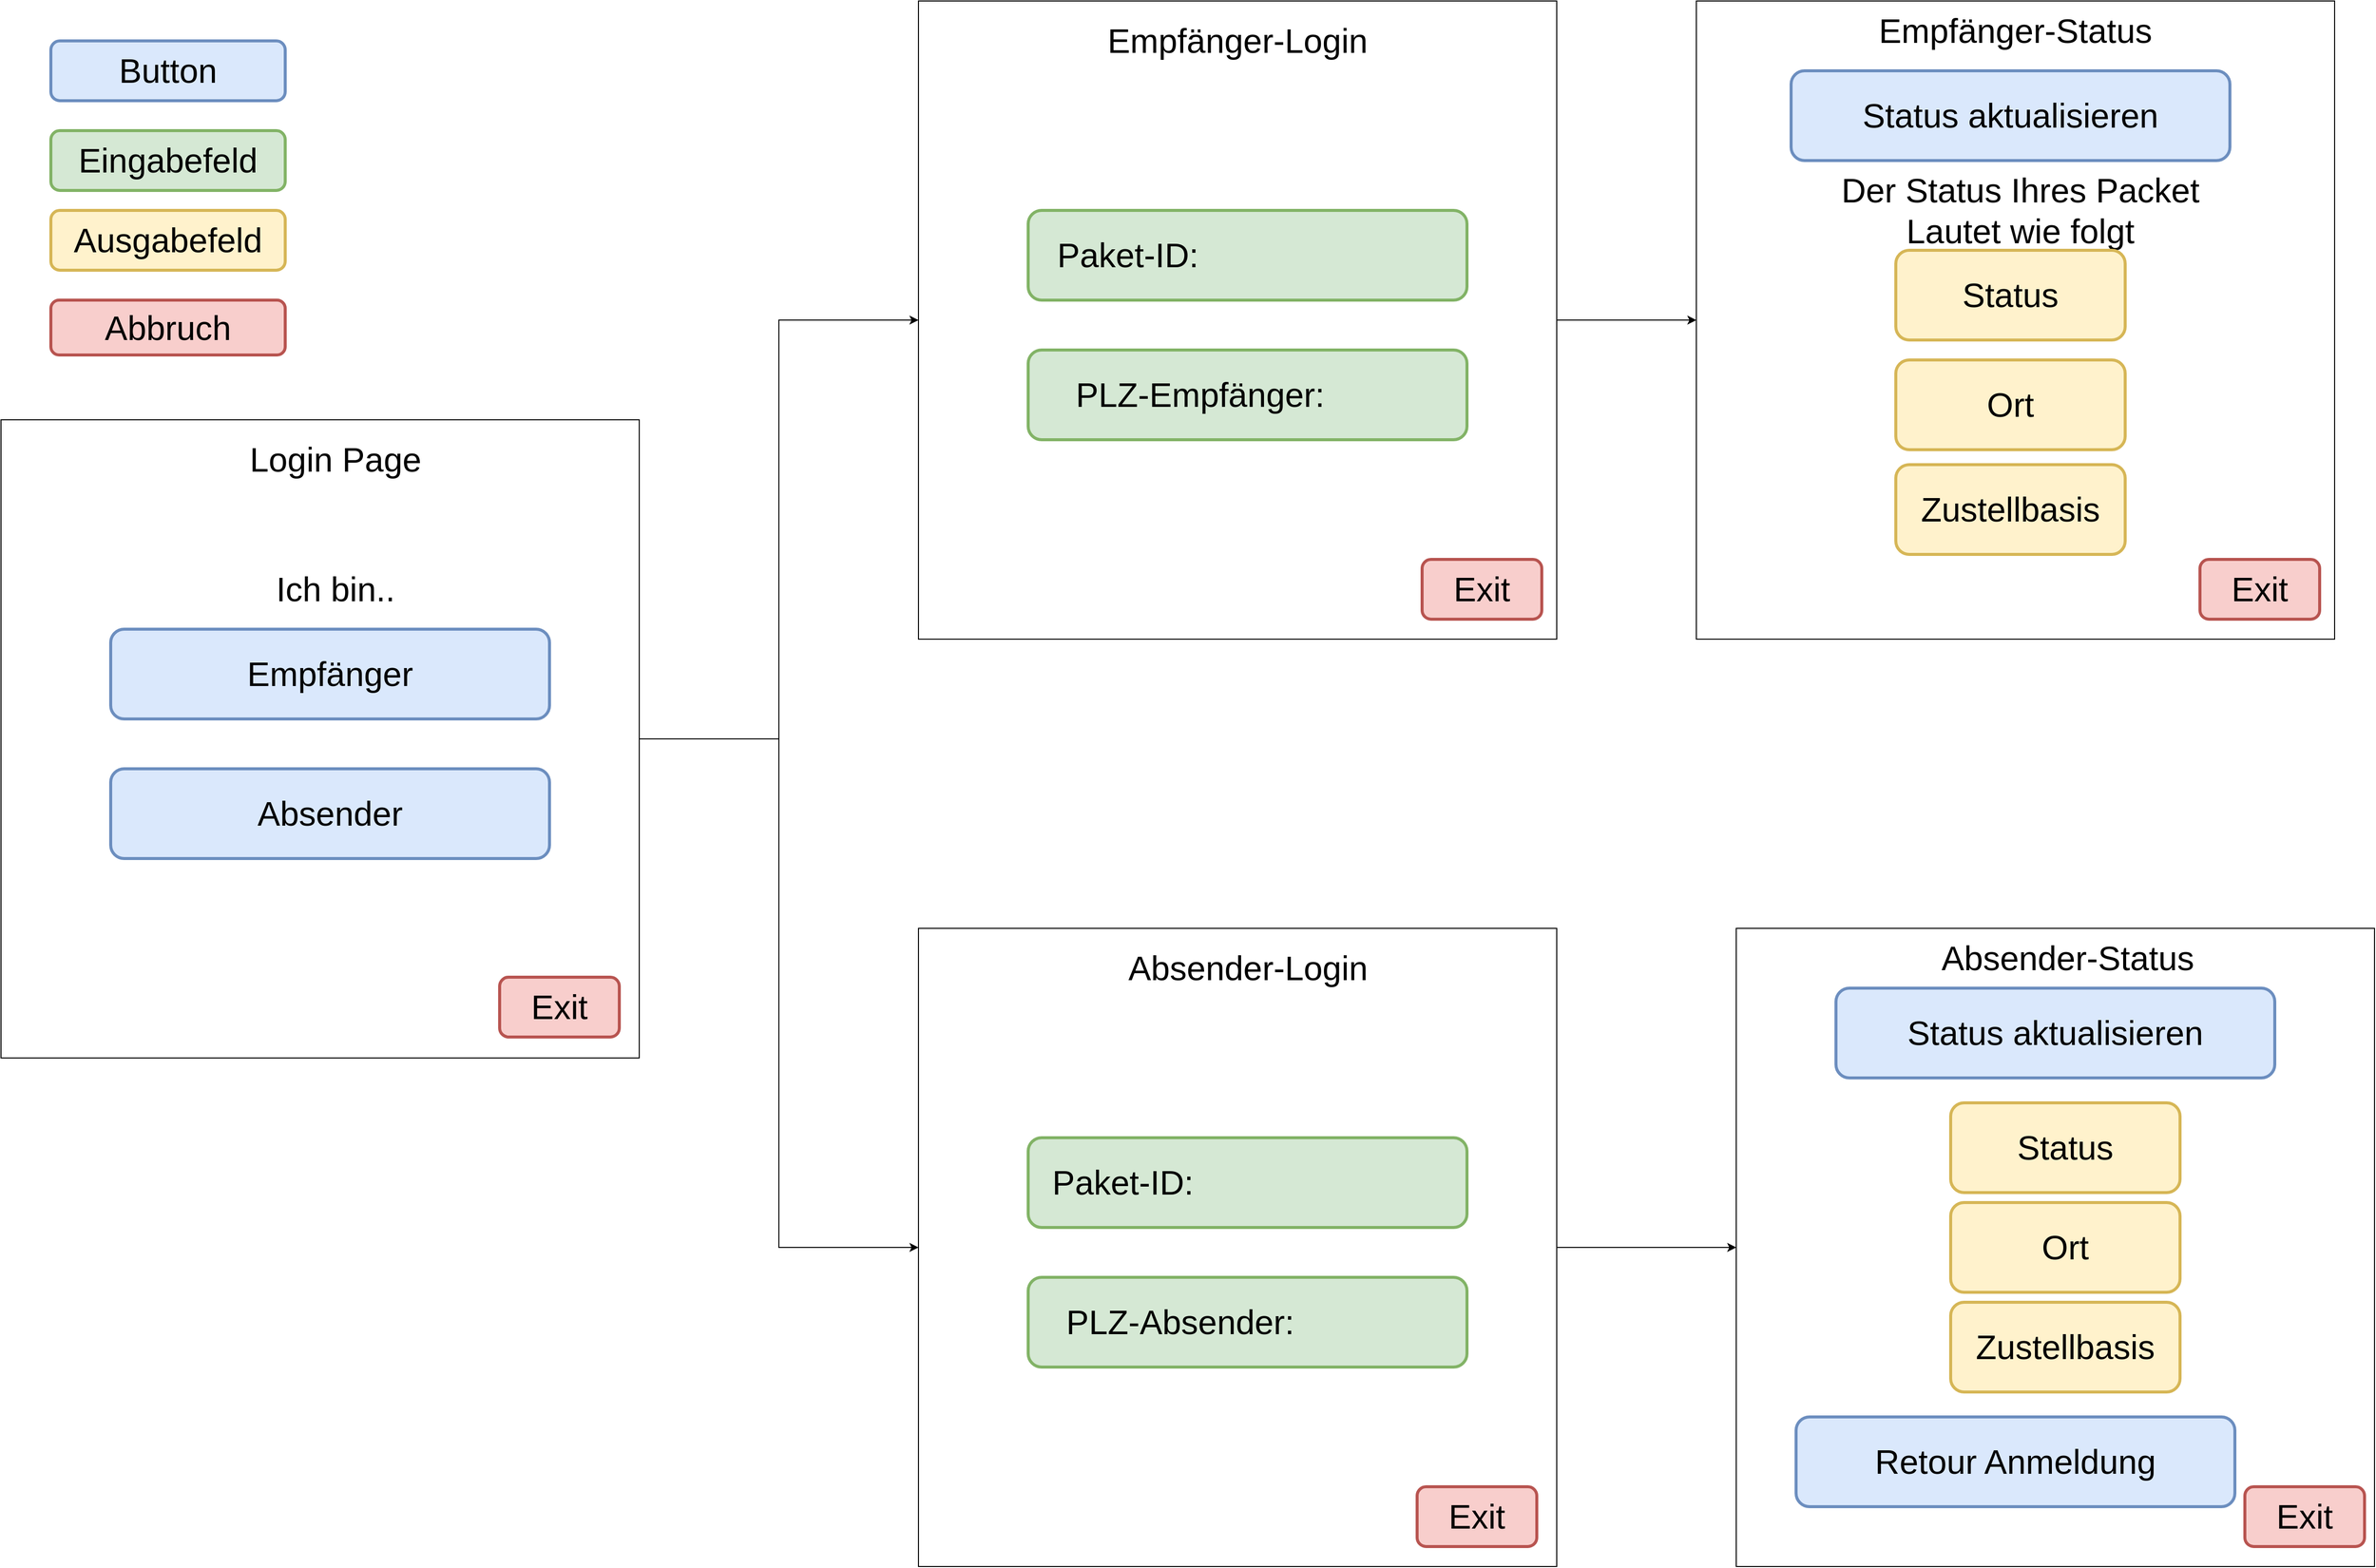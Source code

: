 <mxfile version="14.7.1" type="device"><diagram id="NV6XJRFytmWAiRyclwUn" name="Page-1"><mxGraphModel dx="3760" dy="180" grid="1" gridSize="10" guides="1" tooltips="1" connect="1" arrows="1" fold="1" page="1" pageScale="1" pageWidth="850" pageHeight="1100" math="0" shadow="0"><root><mxCell id="0"/><mxCell id="1" parent="0"/><mxCell id="rU6nm6sjRWrJF02XnuTf-113" value="Button" style="rounded=1;whiteSpace=wrap;html=1;fontSize=34;strokeWidth=3;fillColor=#dae8fc;strokeColor=#6c8ebf;align=center;" vertex="1" parent="1"><mxGeometry x="-580" y="3810" width="235" height="60" as="geometry"/></mxCell><mxCell id="rU6nm6sjRWrJF02XnuTf-114" value="Eingabefeld" style="rounded=1;whiteSpace=wrap;html=1;fontSize=34;strokeWidth=3;fillColor=#d5e8d4;strokeColor=#82b366;align=center;" vertex="1" parent="1"><mxGeometry x="-580" y="3900" width="235" height="60" as="geometry"/></mxCell><mxCell id="rU6nm6sjRWrJF02XnuTf-115" value="Ausgabefeld" style="rounded=1;whiteSpace=wrap;html=1;fontSize=34;strokeWidth=3;fillColor=#fff2cc;strokeColor=#d6b656;align=center;" vertex="1" parent="1"><mxGeometry x="-580" y="3980" width="235" height="60" as="geometry"/></mxCell><mxCell id="rU6nm6sjRWrJF02XnuTf-117" value="Abbruch" style="rounded=1;whiteSpace=wrap;html=1;fontSize=34;strokeWidth=3;fillColor=#f8cecc;strokeColor=#b85450;align=center;" vertex="1" parent="1"><mxGeometry x="-580" y="4070" width="235" height="55" as="geometry"/></mxCell><mxCell id="rU6nm6sjRWrJF02XnuTf-167" value="" style="group" vertex="1" connectable="0" parent="1"><mxGeometry x="-630" y="4190" width="640" height="640" as="geometry"/></mxCell><mxCell id="rU6nm6sjRWrJF02XnuTf-85" value="" style="whiteSpace=wrap;html=1;aspect=fixed;fontSize=34;align=center;" vertex="1" parent="rU6nm6sjRWrJF02XnuTf-167"><mxGeometry width="640" height="640" as="geometry"/></mxCell><mxCell id="rU6nm6sjRWrJF02XnuTf-86" value="Login Page" style="text;html=1;strokeColor=none;fillColor=none;align=center;verticalAlign=middle;whiteSpace=wrap;rounded=0;strokeWidth=3;fontSize=34;" vertex="1" parent="rU6nm6sjRWrJF02XnuTf-167"><mxGeometry x="202.5" y="30" width="265" height="20" as="geometry"/></mxCell><mxCell id="rU6nm6sjRWrJF02XnuTf-87" value="Empfänger" style="rounded=1;whiteSpace=wrap;html=1;fontSize=34;strokeWidth=3;fillColor=#dae8fc;strokeColor=#6c8ebf;align=center;" vertex="1" parent="rU6nm6sjRWrJF02XnuTf-167"><mxGeometry x="110" y="210" width="440" height="90" as="geometry"/></mxCell><mxCell id="rU6nm6sjRWrJF02XnuTf-88" value="Absender" style="rounded=1;whiteSpace=wrap;html=1;fontSize=34;strokeWidth=3;fillColor=#dae8fc;strokeColor=#6c8ebf;align=center;" vertex="1" parent="rU6nm6sjRWrJF02XnuTf-167"><mxGeometry x="110" y="350" width="440" height="90" as="geometry"/></mxCell><mxCell id="rU6nm6sjRWrJF02XnuTf-91" value="Ich bin.." style="text;html=1;strokeColor=none;fillColor=none;align=center;verticalAlign=middle;whiteSpace=wrap;rounded=0;fontSize=34;" vertex="1" parent="rU6nm6sjRWrJF02XnuTf-167"><mxGeometry x="252.5" y="160" width="165" height="20" as="geometry"/></mxCell><mxCell id="rU6nm6sjRWrJF02XnuTf-118" value="Exit" style="rounded=1;whiteSpace=wrap;html=1;fontSize=34;strokeWidth=3;fillColor=#f8cecc;strokeColor=#b85450;align=center;" vertex="1" parent="rU6nm6sjRWrJF02XnuTf-167"><mxGeometry x="500" y="559" width="120" height="60" as="geometry"/></mxCell><mxCell id="rU6nm6sjRWrJF02XnuTf-168" value="" style="group" vertex="1" connectable="0" parent="1"><mxGeometry x="290" y="3770" width="640" height="640" as="geometry"/></mxCell><mxCell id="rU6nm6sjRWrJF02XnuTf-93" value="" style="whiteSpace=wrap;html=1;aspect=fixed;fontSize=34;align=center;" vertex="1" parent="rU6nm6sjRWrJF02XnuTf-168"><mxGeometry width="640" height="640" as="geometry"/></mxCell><mxCell id="rU6nm6sjRWrJF02XnuTf-94" value="Empfänger-Login" style="text;html=1;strokeColor=none;fillColor=none;align=center;verticalAlign=middle;whiteSpace=wrap;rounded=0;strokeWidth=3;fontSize=34;" vertex="1" parent="rU6nm6sjRWrJF02XnuTf-168"><mxGeometry x="165" y="30" width="310" height="20" as="geometry"/></mxCell><mxCell id="rU6nm6sjRWrJF02XnuTf-95" value="" style="rounded=1;whiteSpace=wrap;html=1;fontSize=34;strokeWidth=3;fillColor=#d5e8d4;strokeColor=#82b366;align=center;" vertex="1" parent="rU6nm6sjRWrJF02XnuTf-168"><mxGeometry x="110" y="210" width="440" height="90" as="geometry"/></mxCell><mxCell id="rU6nm6sjRWrJF02XnuTf-96" value="" style="rounded=1;whiteSpace=wrap;html=1;fontSize=34;strokeWidth=3;fillColor=#d5e8d4;strokeColor=#82b366;align=center;" vertex="1" parent="rU6nm6sjRWrJF02XnuTf-168"><mxGeometry x="110" y="350" width="440" height="90" as="geometry"/></mxCell><mxCell id="rU6nm6sjRWrJF02XnuTf-97" value="Paket-ID:" style="text;html=1;strokeColor=none;fillColor=none;align=center;verticalAlign=middle;whiteSpace=wrap;rounded=0;strokeWidth=3;fontSize=34;" vertex="1" parent="rU6nm6sjRWrJF02XnuTf-168"><mxGeometry x="135" y="245" width="150" height="20" as="geometry"/></mxCell><mxCell id="rU6nm6sjRWrJF02XnuTf-98" value="PLZ-Empfänger:" style="text;html=1;strokeColor=none;fillColor=none;align=center;verticalAlign=middle;whiteSpace=wrap;rounded=0;strokeWidth=3;fontSize=34;" vertex="1" parent="rU6nm6sjRWrJF02XnuTf-168"><mxGeometry x="125" y="385" width="315" height="20" as="geometry"/></mxCell><mxCell id="rU6nm6sjRWrJF02XnuTf-119" value="Exit" style="rounded=1;whiteSpace=wrap;html=1;fontSize=34;strokeWidth=3;fillColor=#f8cecc;strokeColor=#b85450;align=center;" vertex="1" parent="rU6nm6sjRWrJF02XnuTf-168"><mxGeometry x="505" y="560" width="120" height="60" as="geometry"/></mxCell><mxCell id="rU6nm6sjRWrJF02XnuTf-169" value="" style="group" vertex="1" connectable="0" parent="1"><mxGeometry x="1070" y="3770" width="640" height="640" as="geometry"/></mxCell><mxCell id="rU6nm6sjRWrJF02XnuTf-108" value="" style="whiteSpace=wrap;html=1;aspect=fixed;fontSize=34;align=center;" vertex="1" parent="rU6nm6sjRWrJF02XnuTf-169"><mxGeometry width="640" height="640" as="geometry"/></mxCell><mxCell id="rU6nm6sjRWrJF02XnuTf-109" value="Status aktualisieren" style="rounded=1;whiteSpace=wrap;html=1;fontSize=34;strokeWidth=3;fillColor=#dae8fc;strokeColor=#6c8ebf;align=center;" vertex="1" parent="rU6nm6sjRWrJF02XnuTf-169"><mxGeometry x="95" y="70" width="440" height="90" as="geometry"/></mxCell><mxCell id="rU6nm6sjRWrJF02XnuTf-110" value="Der Status Ihres Packet Lautet wie folgt" style="text;html=1;strokeColor=none;fillColor=none;align=center;verticalAlign=middle;whiteSpace=wrap;rounded=0;fontSize=34;" vertex="1" parent="rU6nm6sjRWrJF02XnuTf-169"><mxGeometry x="115" y="200" width="420" height="20" as="geometry"/></mxCell><mxCell id="rU6nm6sjRWrJF02XnuTf-111" value="Status" style="rounded=1;whiteSpace=wrap;html=1;fontSize=34;strokeWidth=3;fillColor=#fff2cc;strokeColor=#d6b656;align=center;" vertex="1" parent="rU6nm6sjRWrJF02XnuTf-169"><mxGeometry x="200" y="250" width="230" height="90" as="geometry"/></mxCell><mxCell id="rU6nm6sjRWrJF02XnuTf-112" value="Ort" style="rounded=1;whiteSpace=wrap;html=1;fontSize=34;strokeWidth=3;fillColor=#fff2cc;strokeColor=#d6b656;align=center;" vertex="1" parent="rU6nm6sjRWrJF02XnuTf-169"><mxGeometry x="200" y="360" width="230" height="90" as="geometry"/></mxCell><mxCell id="rU6nm6sjRWrJF02XnuTf-116" value="Zustellbasis" style="rounded=1;whiteSpace=wrap;html=1;fontSize=34;strokeWidth=3;fillColor=#fff2cc;strokeColor=#d6b656;align=center;" vertex="1" parent="rU6nm6sjRWrJF02XnuTf-169"><mxGeometry x="200" y="465" width="230" height="90" as="geometry"/></mxCell><mxCell id="rU6nm6sjRWrJF02XnuTf-121" value="Exit" style="rounded=1;whiteSpace=wrap;html=1;fontSize=34;strokeWidth=3;fillColor=#f8cecc;strokeColor=#b85450;align=center;" vertex="1" parent="rU6nm6sjRWrJF02XnuTf-169"><mxGeometry x="505" y="560" width="120" height="60" as="geometry"/></mxCell><mxCell id="rU6nm6sjRWrJF02XnuTf-144" value="Empfänger-Status" style="text;html=1;strokeColor=none;fillColor=none;align=center;verticalAlign=middle;whiteSpace=wrap;rounded=0;strokeWidth=3;fontSize=34;" vertex="1" parent="rU6nm6sjRWrJF02XnuTf-169"><mxGeometry x="145" y="20" width="350" height="20" as="geometry"/></mxCell><mxCell id="rU6nm6sjRWrJF02XnuTf-170" value="" style="group" vertex="1" connectable="0" parent="1"><mxGeometry x="1110" y="4700" width="640" height="640" as="geometry"/></mxCell><mxCell id="rU6nm6sjRWrJF02XnuTf-107" value="" style="whiteSpace=wrap;html=1;aspect=fixed;fontSize=34;align=center;" vertex="1" parent="rU6nm6sjRWrJF02XnuTf-170"><mxGeometry width="640" height="640" as="geometry"/></mxCell><mxCell id="rU6nm6sjRWrJF02XnuTf-122" value="Status aktualisieren" style="rounded=1;whiteSpace=wrap;html=1;fontSize=34;strokeWidth=3;fillColor=#dae8fc;strokeColor=#6c8ebf;align=center;" vertex="1" parent="rU6nm6sjRWrJF02XnuTf-170"><mxGeometry x="100" y="60" width="440" height="90" as="geometry"/></mxCell><mxCell id="rU6nm6sjRWrJF02XnuTf-123" value="Retour Anmeldung" style="rounded=1;whiteSpace=wrap;html=1;fontSize=34;strokeWidth=3;fillColor=#dae8fc;strokeColor=#6c8ebf;align=center;" vertex="1" parent="rU6nm6sjRWrJF02XnuTf-170"><mxGeometry x="60" y="490" width="440" height="90" as="geometry"/></mxCell><mxCell id="rU6nm6sjRWrJF02XnuTf-124" value="Status" style="rounded=1;whiteSpace=wrap;html=1;fontSize=34;strokeWidth=3;fillColor=#fff2cc;strokeColor=#d6b656;align=center;" vertex="1" parent="rU6nm6sjRWrJF02XnuTf-170"><mxGeometry x="215" y="175" width="230" height="90" as="geometry"/></mxCell><mxCell id="rU6nm6sjRWrJF02XnuTf-125" value="Ort" style="rounded=1;whiteSpace=wrap;html=1;fontSize=34;strokeWidth=3;fillColor=#fff2cc;strokeColor=#d6b656;align=center;" vertex="1" parent="rU6nm6sjRWrJF02XnuTf-170"><mxGeometry x="215" y="275" width="230" height="90" as="geometry"/></mxCell><mxCell id="rU6nm6sjRWrJF02XnuTf-126" value="Zustellbasis" style="rounded=1;whiteSpace=wrap;html=1;fontSize=34;strokeWidth=3;fillColor=#fff2cc;strokeColor=#d6b656;align=center;" vertex="1" parent="rU6nm6sjRWrJF02XnuTf-170"><mxGeometry x="215" y="375" width="230" height="90" as="geometry"/></mxCell><mxCell id="rU6nm6sjRWrJF02XnuTf-141" value="Exit" style="rounded=1;whiteSpace=wrap;html=1;fontSize=34;strokeWidth=3;fillColor=#f8cecc;strokeColor=#b85450;align=center;" vertex="1" parent="rU6nm6sjRWrJF02XnuTf-170"><mxGeometry x="510" y="560" width="120" height="60" as="geometry"/></mxCell><mxCell id="rU6nm6sjRWrJF02XnuTf-145" value="Absender-Status" style="text;html=1;strokeColor=none;fillColor=none;align=center;verticalAlign=middle;whiteSpace=wrap;rounded=0;strokeWidth=3;fontSize=34;" vertex="1" parent="rU6nm6sjRWrJF02XnuTf-170"><mxGeometry x="150" y="20" width="365" height="20" as="geometry"/></mxCell><mxCell id="rU6nm6sjRWrJF02XnuTf-171" value="" style="group" vertex="1" connectable="0" parent="1"><mxGeometry x="290" y="4700" width="640" height="640" as="geometry"/></mxCell><mxCell id="rU6nm6sjRWrJF02XnuTf-100" value="" style="whiteSpace=wrap;html=1;aspect=fixed;fontSize=34;align=center;" vertex="1" parent="rU6nm6sjRWrJF02XnuTf-171"><mxGeometry width="640" height="640" as="geometry"/></mxCell><mxCell id="rU6nm6sjRWrJF02XnuTf-101" value="Absender-Login" style="text;html=1;strokeColor=none;fillColor=none;align=center;verticalAlign=middle;whiteSpace=wrap;rounded=0;strokeWidth=3;fontSize=34;" vertex="1" parent="rU6nm6sjRWrJF02XnuTf-171"><mxGeometry x="182.5" y="30" width="295" height="20" as="geometry"/></mxCell><mxCell id="rU6nm6sjRWrJF02XnuTf-102" value="" style="rounded=1;whiteSpace=wrap;html=1;fontSize=34;strokeWidth=3;fillColor=#d5e8d4;strokeColor=#82b366;align=center;" vertex="1" parent="rU6nm6sjRWrJF02XnuTf-171"><mxGeometry x="110" y="210" width="440" height="90" as="geometry"/></mxCell><mxCell id="rU6nm6sjRWrJF02XnuTf-103" value="" style="rounded=1;whiteSpace=wrap;html=1;fontSize=34;strokeWidth=3;fillColor=#d5e8d4;strokeColor=#82b366;align=center;" vertex="1" parent="rU6nm6sjRWrJF02XnuTf-171"><mxGeometry x="110" y="350" width="440" height="90" as="geometry"/></mxCell><mxCell id="rU6nm6sjRWrJF02XnuTf-104" value="Paket-ID:" style="text;html=1;strokeColor=none;fillColor=none;align=center;verticalAlign=middle;whiteSpace=wrap;rounded=0;strokeWidth=3;fontSize=34;" vertex="1" parent="rU6nm6sjRWrJF02XnuTf-171"><mxGeometry x="130" y="245" width="150" height="20" as="geometry"/></mxCell><mxCell id="rU6nm6sjRWrJF02XnuTf-105" value="PLZ-Absender:" style="text;html=1;strokeColor=none;fillColor=none;align=center;verticalAlign=middle;whiteSpace=wrap;rounded=0;strokeWidth=3;fontSize=34;" vertex="1" parent="rU6nm6sjRWrJF02XnuTf-171"><mxGeometry x="130" y="385" width="265" height="20" as="geometry"/></mxCell><mxCell id="rU6nm6sjRWrJF02XnuTf-120" value="Exit" style="rounded=1;whiteSpace=wrap;html=1;fontSize=34;strokeWidth=3;fillColor=#f8cecc;strokeColor=#b85450;align=center;" vertex="1" parent="rU6nm6sjRWrJF02XnuTf-171"><mxGeometry x="500" y="560" width="120" height="60" as="geometry"/></mxCell><mxCell id="rU6nm6sjRWrJF02XnuTf-174" style="edgeStyle=orthogonalEdgeStyle;rounded=0;orthogonalLoop=1;jettySize=auto;html=1;exitX=1;exitY=0.5;exitDx=0;exitDy=0;fontSize=27;align=center;" edge="1" parent="1" source="rU6nm6sjRWrJF02XnuTf-85" target="rU6nm6sjRWrJF02XnuTf-93"><mxGeometry relative="1" as="geometry"/></mxCell><mxCell id="rU6nm6sjRWrJF02XnuTf-175" style="edgeStyle=orthogonalEdgeStyle;rounded=0;orthogonalLoop=1;jettySize=auto;html=1;exitX=1;exitY=0.5;exitDx=0;exitDy=0;fontSize=27;align=center;" edge="1" parent="1" source="rU6nm6sjRWrJF02XnuTf-85" target="rU6nm6sjRWrJF02XnuTf-100"><mxGeometry relative="1" as="geometry"/></mxCell><mxCell id="rU6nm6sjRWrJF02XnuTf-176" style="edgeStyle=orthogonalEdgeStyle;rounded=0;orthogonalLoop=1;jettySize=auto;html=1;exitX=1;exitY=0.5;exitDx=0;exitDy=0;entryX=0;entryY=0.5;entryDx=0;entryDy=0;fontSize=27;align=center;" edge="1" parent="1" source="rU6nm6sjRWrJF02XnuTf-93" target="rU6nm6sjRWrJF02XnuTf-108"><mxGeometry relative="1" as="geometry"/></mxCell><mxCell id="rU6nm6sjRWrJF02XnuTf-177" style="edgeStyle=orthogonalEdgeStyle;rounded=0;orthogonalLoop=1;jettySize=auto;html=1;exitX=1;exitY=0.5;exitDx=0;exitDy=0;entryX=0;entryY=0.5;entryDx=0;entryDy=0;fontSize=27;align=center;" edge="1" parent="1" source="rU6nm6sjRWrJF02XnuTf-100" target="rU6nm6sjRWrJF02XnuTf-107"><mxGeometry relative="1" as="geometry"/></mxCell></root></mxGraphModel></diagram></mxfile>